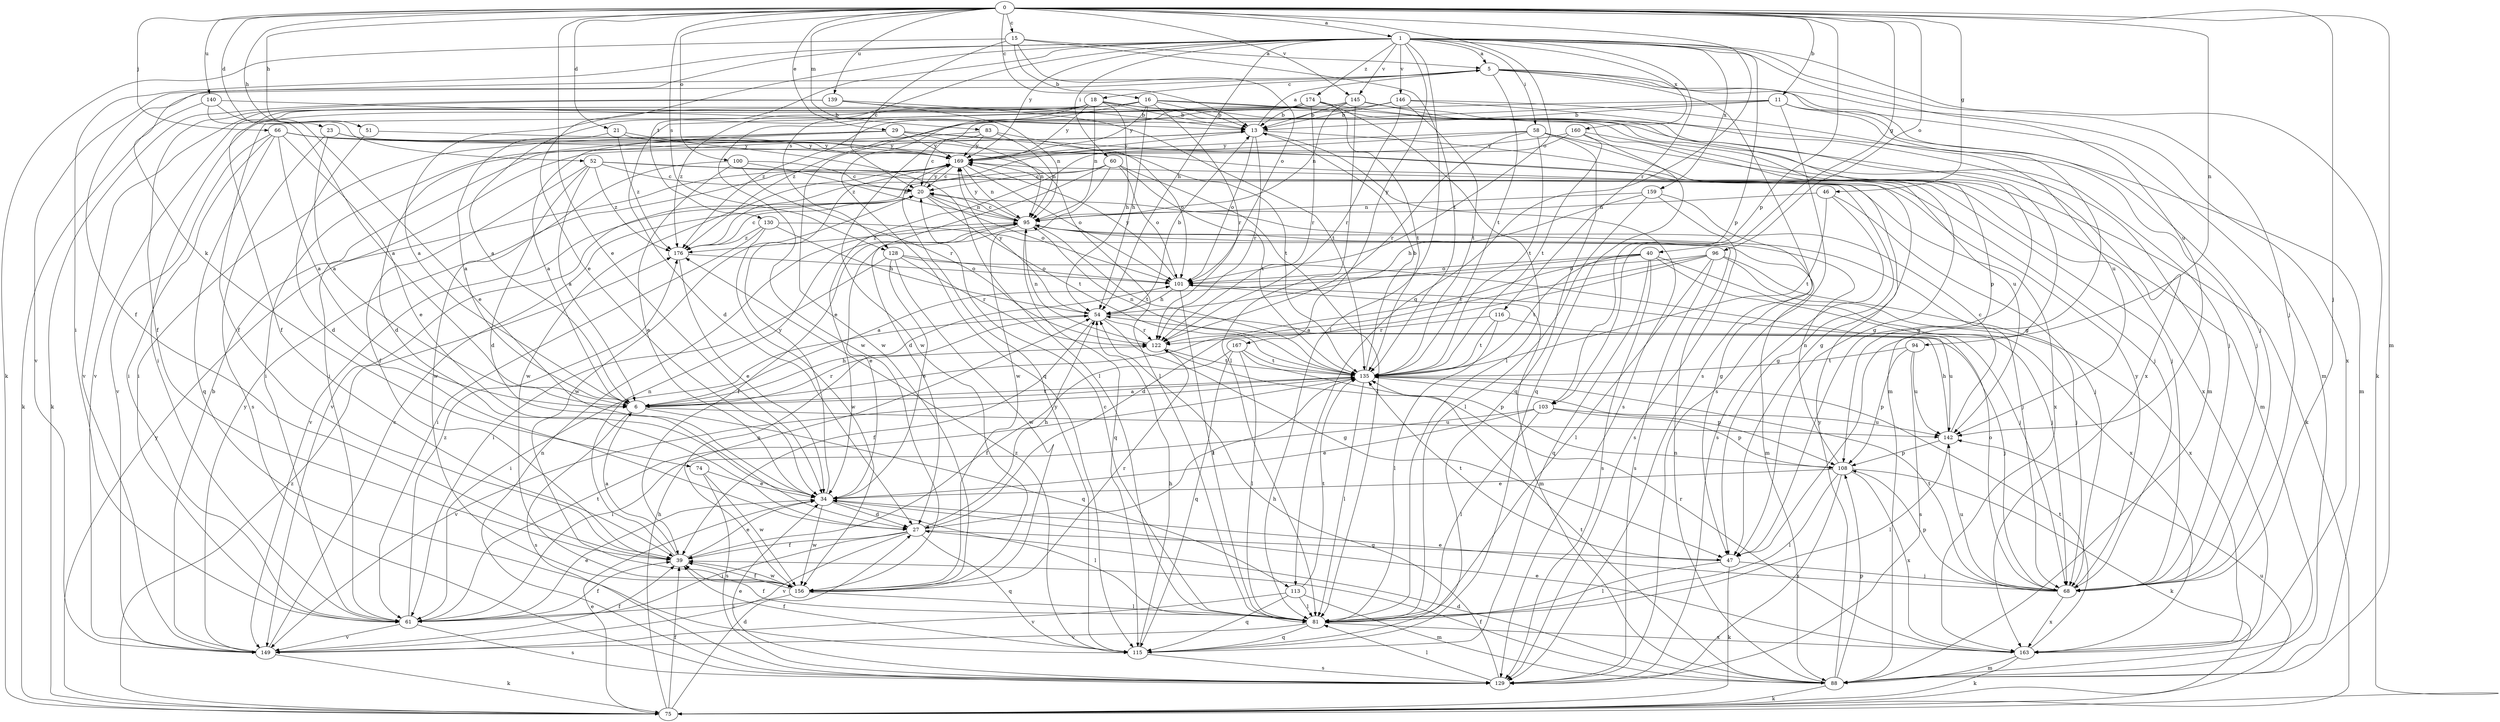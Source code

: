 strict digraph  {
0;
1;
5;
6;
11;
13;
15;
16;
18;
20;
21;
23;
27;
29;
34;
39;
40;
46;
47;
51;
52;
54;
58;
60;
61;
66;
68;
74;
75;
81;
83;
88;
94;
95;
96;
100;
101;
103;
108;
113;
115;
116;
122;
128;
129;
130;
135;
139;
140;
142;
145;
146;
149;
156;
159;
160;
163;
167;
169;
174;
176;
0 -> 1  [label=a];
0 -> 11  [label=b];
0 -> 15  [label=c];
0 -> 16  [label=c];
0 -> 21  [label=d];
0 -> 23  [label=d];
0 -> 29  [label=e];
0 -> 34  [label=e];
0 -> 40  [label=g];
0 -> 46  [label=g];
0 -> 51  [label=h];
0 -> 52  [label=h];
0 -> 66  [label=j];
0 -> 68  [label=j];
0 -> 83  [label=m];
0 -> 88  [label=m];
0 -> 94  [label=n];
0 -> 96  [label=o];
0 -> 100  [label=o];
0 -> 101  [label=o];
0 -> 103  [label=p];
0 -> 113  [label=q];
0 -> 128  [label=s];
0 -> 139  [label=u];
0 -> 140  [label=u];
0 -> 145  [label=v];
1 -> 5  [label=a];
1 -> 34  [label=e];
1 -> 54  [label=h];
1 -> 58  [label=i];
1 -> 60  [label=i];
1 -> 61  [label=i];
1 -> 68  [label=j];
1 -> 74  [label=k];
1 -> 75  [label=k];
1 -> 81  [label=l];
1 -> 103  [label=p];
1 -> 116  [label=r];
1 -> 128  [label=s];
1 -> 130  [label=t];
1 -> 142  [label=u];
1 -> 145  [label=v];
1 -> 146  [label=v];
1 -> 159  [label=x];
1 -> 160  [label=x];
1 -> 167  [label=y];
1 -> 169  [label=y];
1 -> 174  [label=z];
5 -> 18  [label=c];
5 -> 39  [label=f];
5 -> 68  [label=j];
5 -> 88  [label=m];
5 -> 129  [label=s];
5 -> 135  [label=t];
5 -> 149  [label=v];
5 -> 163  [label=x];
6 -> 54  [label=h];
6 -> 113  [label=q];
6 -> 122  [label=r];
6 -> 129  [label=s];
6 -> 135  [label=t];
6 -> 142  [label=u];
11 -> 13  [label=b];
11 -> 47  [label=g];
11 -> 88  [label=m];
11 -> 129  [label=s];
11 -> 156  [label=w];
11 -> 176  [label=z];
13 -> 5  [label=a];
13 -> 61  [label=i];
13 -> 68  [label=j];
13 -> 101  [label=o];
13 -> 122  [label=r];
13 -> 129  [label=s];
13 -> 169  [label=y];
15 -> 5  [label=a];
15 -> 13  [label=b];
15 -> 20  [label=c];
15 -> 75  [label=k];
15 -> 101  [label=o];
15 -> 135  [label=t];
16 -> 6  [label=a];
16 -> 13  [label=b];
16 -> 54  [label=h];
16 -> 68  [label=j];
16 -> 115  [label=q];
16 -> 122  [label=r];
16 -> 149  [label=v];
16 -> 163  [label=x];
16 -> 169  [label=y];
18 -> 13  [label=b];
18 -> 39  [label=f];
18 -> 47  [label=g];
18 -> 54  [label=h];
18 -> 95  [label=n];
18 -> 108  [label=p];
18 -> 149  [label=v];
18 -> 156  [label=w];
18 -> 169  [label=y];
18 -> 176  [label=z];
20 -> 95  [label=n];
20 -> 101  [label=o];
20 -> 135  [label=t];
20 -> 149  [label=v];
20 -> 156  [label=w];
20 -> 169  [label=y];
21 -> 6  [label=a];
21 -> 81  [label=l];
21 -> 169  [label=y];
21 -> 176  [label=z];
23 -> 6  [label=a];
23 -> 81  [label=l];
23 -> 129  [label=s];
23 -> 169  [label=y];
27 -> 39  [label=f];
27 -> 47  [label=g];
27 -> 54  [label=h];
27 -> 61  [label=i];
27 -> 115  [label=q];
27 -> 135  [label=t];
27 -> 149  [label=v];
29 -> 6  [label=a];
29 -> 27  [label=d];
29 -> 61  [label=i];
29 -> 95  [label=n];
29 -> 135  [label=t];
29 -> 142  [label=u];
29 -> 169  [label=y];
34 -> 27  [label=d];
34 -> 81  [label=l];
34 -> 156  [label=w];
34 -> 169  [label=y];
39 -> 6  [label=a];
39 -> 34  [label=e];
39 -> 95  [label=n];
39 -> 156  [label=w];
40 -> 6  [label=a];
40 -> 68  [label=j];
40 -> 101  [label=o];
40 -> 115  [label=q];
40 -> 122  [label=r];
40 -> 129  [label=s];
40 -> 135  [label=t];
40 -> 163  [label=x];
46 -> 68  [label=j];
46 -> 95  [label=n];
46 -> 129  [label=s];
46 -> 135  [label=t];
47 -> 68  [label=j];
47 -> 75  [label=k];
47 -> 81  [label=l];
47 -> 135  [label=t];
51 -> 27  [label=d];
51 -> 169  [label=y];
52 -> 6  [label=a];
52 -> 20  [label=c];
52 -> 27  [label=d];
52 -> 39  [label=f];
52 -> 47  [label=g];
52 -> 163  [label=x];
52 -> 176  [label=z];
54 -> 13  [label=b];
54 -> 39  [label=f];
54 -> 47  [label=g];
54 -> 61  [label=i];
54 -> 68  [label=j];
54 -> 122  [label=r];
54 -> 169  [label=y];
58 -> 88  [label=m];
58 -> 115  [label=q];
58 -> 122  [label=r];
58 -> 135  [label=t];
58 -> 163  [label=x];
58 -> 169  [label=y];
58 -> 176  [label=z];
60 -> 20  [label=c];
60 -> 27  [label=d];
60 -> 81  [label=l];
60 -> 101  [label=o];
60 -> 135  [label=t];
60 -> 149  [label=v];
60 -> 156  [label=w];
61 -> 34  [label=e];
61 -> 39  [label=f];
61 -> 129  [label=s];
61 -> 135  [label=t];
61 -> 149  [label=v];
61 -> 176  [label=z];
66 -> 6  [label=a];
66 -> 34  [label=e];
66 -> 47  [label=g];
66 -> 61  [label=i];
66 -> 68  [label=j];
66 -> 115  [label=q];
66 -> 149  [label=v];
66 -> 169  [label=y];
68 -> 34  [label=e];
68 -> 101  [label=o];
68 -> 108  [label=p];
68 -> 135  [label=t];
68 -> 142  [label=u];
68 -> 163  [label=x];
68 -> 169  [label=y];
74 -> 34  [label=e];
74 -> 129  [label=s];
74 -> 156  [label=w];
75 -> 27  [label=d];
75 -> 34  [label=e];
75 -> 39  [label=f];
75 -> 54  [label=h];
75 -> 142  [label=u];
75 -> 169  [label=y];
75 -> 176  [label=z];
81 -> 20  [label=c];
81 -> 39  [label=f];
81 -> 115  [label=q];
81 -> 149  [label=v];
81 -> 163  [label=x];
83 -> 20  [label=c];
83 -> 61  [label=i];
83 -> 95  [label=n];
83 -> 101  [label=o];
83 -> 169  [label=y];
88 -> 27  [label=d];
88 -> 39  [label=f];
88 -> 75  [label=k];
88 -> 95  [label=n];
88 -> 108  [label=p];
88 -> 135  [label=t];
88 -> 169  [label=y];
94 -> 108  [label=p];
94 -> 129  [label=s];
94 -> 135  [label=t];
94 -> 142  [label=u];
95 -> 20  [label=c];
95 -> 34  [label=e];
95 -> 39  [label=f];
95 -> 68  [label=j];
95 -> 115  [label=q];
95 -> 135  [label=t];
95 -> 169  [label=y];
95 -> 176  [label=z];
96 -> 6  [label=a];
96 -> 27  [label=d];
96 -> 68  [label=j];
96 -> 81  [label=l];
96 -> 101  [label=o];
96 -> 129  [label=s];
96 -> 163  [label=x];
100 -> 20  [label=c];
100 -> 34  [label=e];
100 -> 95  [label=n];
100 -> 122  [label=r];
100 -> 156  [label=w];
101 -> 54  [label=h];
101 -> 81  [label=l];
101 -> 88  [label=m];
101 -> 169  [label=y];
103 -> 34  [label=e];
103 -> 61  [label=i];
103 -> 81  [label=l];
103 -> 108  [label=p];
103 -> 142  [label=u];
108 -> 34  [label=e];
108 -> 75  [label=k];
108 -> 81  [label=l];
108 -> 95  [label=n];
108 -> 129  [label=s];
108 -> 163  [label=x];
113 -> 81  [label=l];
113 -> 88  [label=m];
113 -> 115  [label=q];
113 -> 135  [label=t];
113 -> 149  [label=v];
115 -> 39  [label=f];
115 -> 54  [label=h];
115 -> 129  [label=s];
115 -> 169  [label=y];
115 -> 176  [label=z];
116 -> 81  [label=l];
116 -> 122  [label=r];
116 -> 135  [label=t];
116 -> 142  [label=u];
122 -> 95  [label=n];
122 -> 135  [label=t];
128 -> 34  [label=e];
128 -> 61  [label=i];
128 -> 68  [label=j];
128 -> 101  [label=o];
128 -> 122  [label=r];
128 -> 156  [label=w];
129 -> 34  [label=e];
129 -> 54  [label=h];
129 -> 81  [label=l];
129 -> 95  [label=n];
130 -> 54  [label=h];
130 -> 61  [label=i];
130 -> 88  [label=m];
130 -> 156  [label=w];
130 -> 176  [label=z];
135 -> 6  [label=a];
135 -> 13  [label=b];
135 -> 81  [label=l];
135 -> 95  [label=n];
135 -> 108  [label=p];
135 -> 149  [label=v];
139 -> 13  [label=b];
139 -> 39  [label=f];
139 -> 75  [label=k];
139 -> 95  [label=n];
139 -> 135  [label=t];
140 -> 6  [label=a];
140 -> 13  [label=b];
140 -> 34  [label=e];
140 -> 75  [label=k];
142 -> 20  [label=c];
142 -> 54  [label=h];
142 -> 81  [label=l];
142 -> 108  [label=p];
145 -> 13  [label=b];
145 -> 39  [label=f];
145 -> 68  [label=j];
145 -> 81  [label=l];
145 -> 88  [label=m];
145 -> 95  [label=n];
146 -> 13  [label=b];
146 -> 88  [label=m];
146 -> 122  [label=r];
146 -> 135  [label=t];
146 -> 142  [label=u];
146 -> 156  [label=w];
146 -> 176  [label=z];
149 -> 13  [label=b];
149 -> 20  [label=c];
149 -> 39  [label=f];
149 -> 75  [label=k];
149 -> 169  [label=y];
156 -> 39  [label=f];
156 -> 61  [label=i];
156 -> 81  [label=l];
156 -> 101  [label=o];
156 -> 122  [label=r];
159 -> 47  [label=g];
159 -> 54  [label=h];
159 -> 81  [label=l];
159 -> 95  [label=n];
159 -> 129  [label=s];
160 -> 34  [label=e];
160 -> 75  [label=k];
160 -> 115  [label=q];
160 -> 135  [label=t];
160 -> 169  [label=y];
163 -> 34  [label=e];
163 -> 75  [label=k];
163 -> 88  [label=m];
163 -> 122  [label=r];
163 -> 135  [label=t];
167 -> 39  [label=f];
167 -> 81  [label=l];
167 -> 108  [label=p];
167 -> 115  [label=q];
167 -> 135  [label=t];
169 -> 20  [label=c];
169 -> 95  [label=n];
169 -> 101  [label=o];
169 -> 156  [label=w];
174 -> 6  [label=a];
174 -> 13  [label=b];
174 -> 27  [label=d];
174 -> 47  [label=g];
174 -> 61  [label=i];
174 -> 81  [label=l];
174 -> 122  [label=r];
174 -> 135  [label=t];
176 -> 20  [label=c];
176 -> 34  [label=e];
176 -> 101  [label=o];
}
